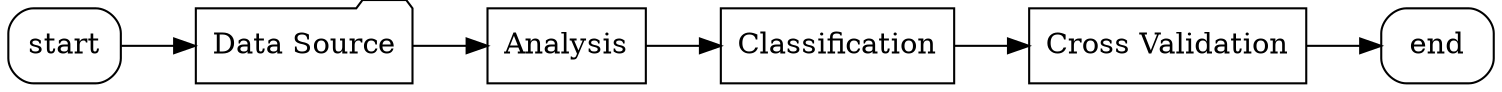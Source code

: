 digraph hierarchy {
  rankdir=LR
  start[shape=box,style=rounded]
  end[shape=rect, style=rounded]
  data[shape=folder, label="Data Source"]
  analyser[shape=rect, label="Analysis"]
  classified[shape=rect, label="Classification"]
  validation[shape=rect, label="Cross Validation"]
  start -> data -> analyser -> classified -> validation -> end
}
